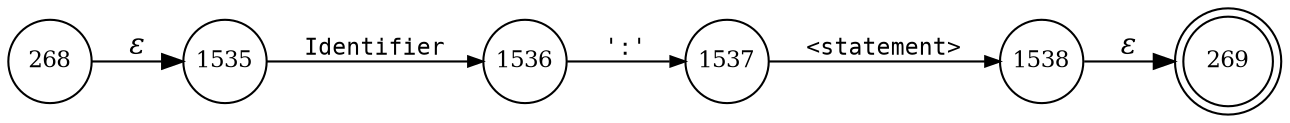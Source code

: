 digraph ATN {
rankdir=LR;
s269[fontsize=11, label="269", shape=doublecircle, fixedsize=true, width=.6];
s1536[fontsize=11,label="1536", shape=circle, fixedsize=true, width=.55, peripheries=1];
s1537[fontsize=11,label="1537", shape=circle, fixedsize=true, width=.55, peripheries=1];
s1538[fontsize=11,label="1538", shape=circle, fixedsize=true, width=.55, peripheries=1];
s268[fontsize=11,label="268", shape=circle, fixedsize=true, width=.55, peripheries=1];
s1535[fontsize=11,label="1535", shape=circle, fixedsize=true, width=.55, peripheries=1];
s268 -> s1535 [fontname="Times-Italic", label="&epsilon;"];
s1535 -> s1536 [fontsize=11, fontname="Courier", arrowsize=.7, label = "Identifier", arrowhead = normal];
s1536 -> s1537 [fontsize=11, fontname="Courier", arrowsize=.7, label = "':'", arrowhead = normal];
s1537 -> s1538 [fontsize=11, fontname="Courier", arrowsize=.7, label = "<statement>", arrowhead = normal];
s1538 -> s269 [fontname="Times-Italic", label="&epsilon;"];
}